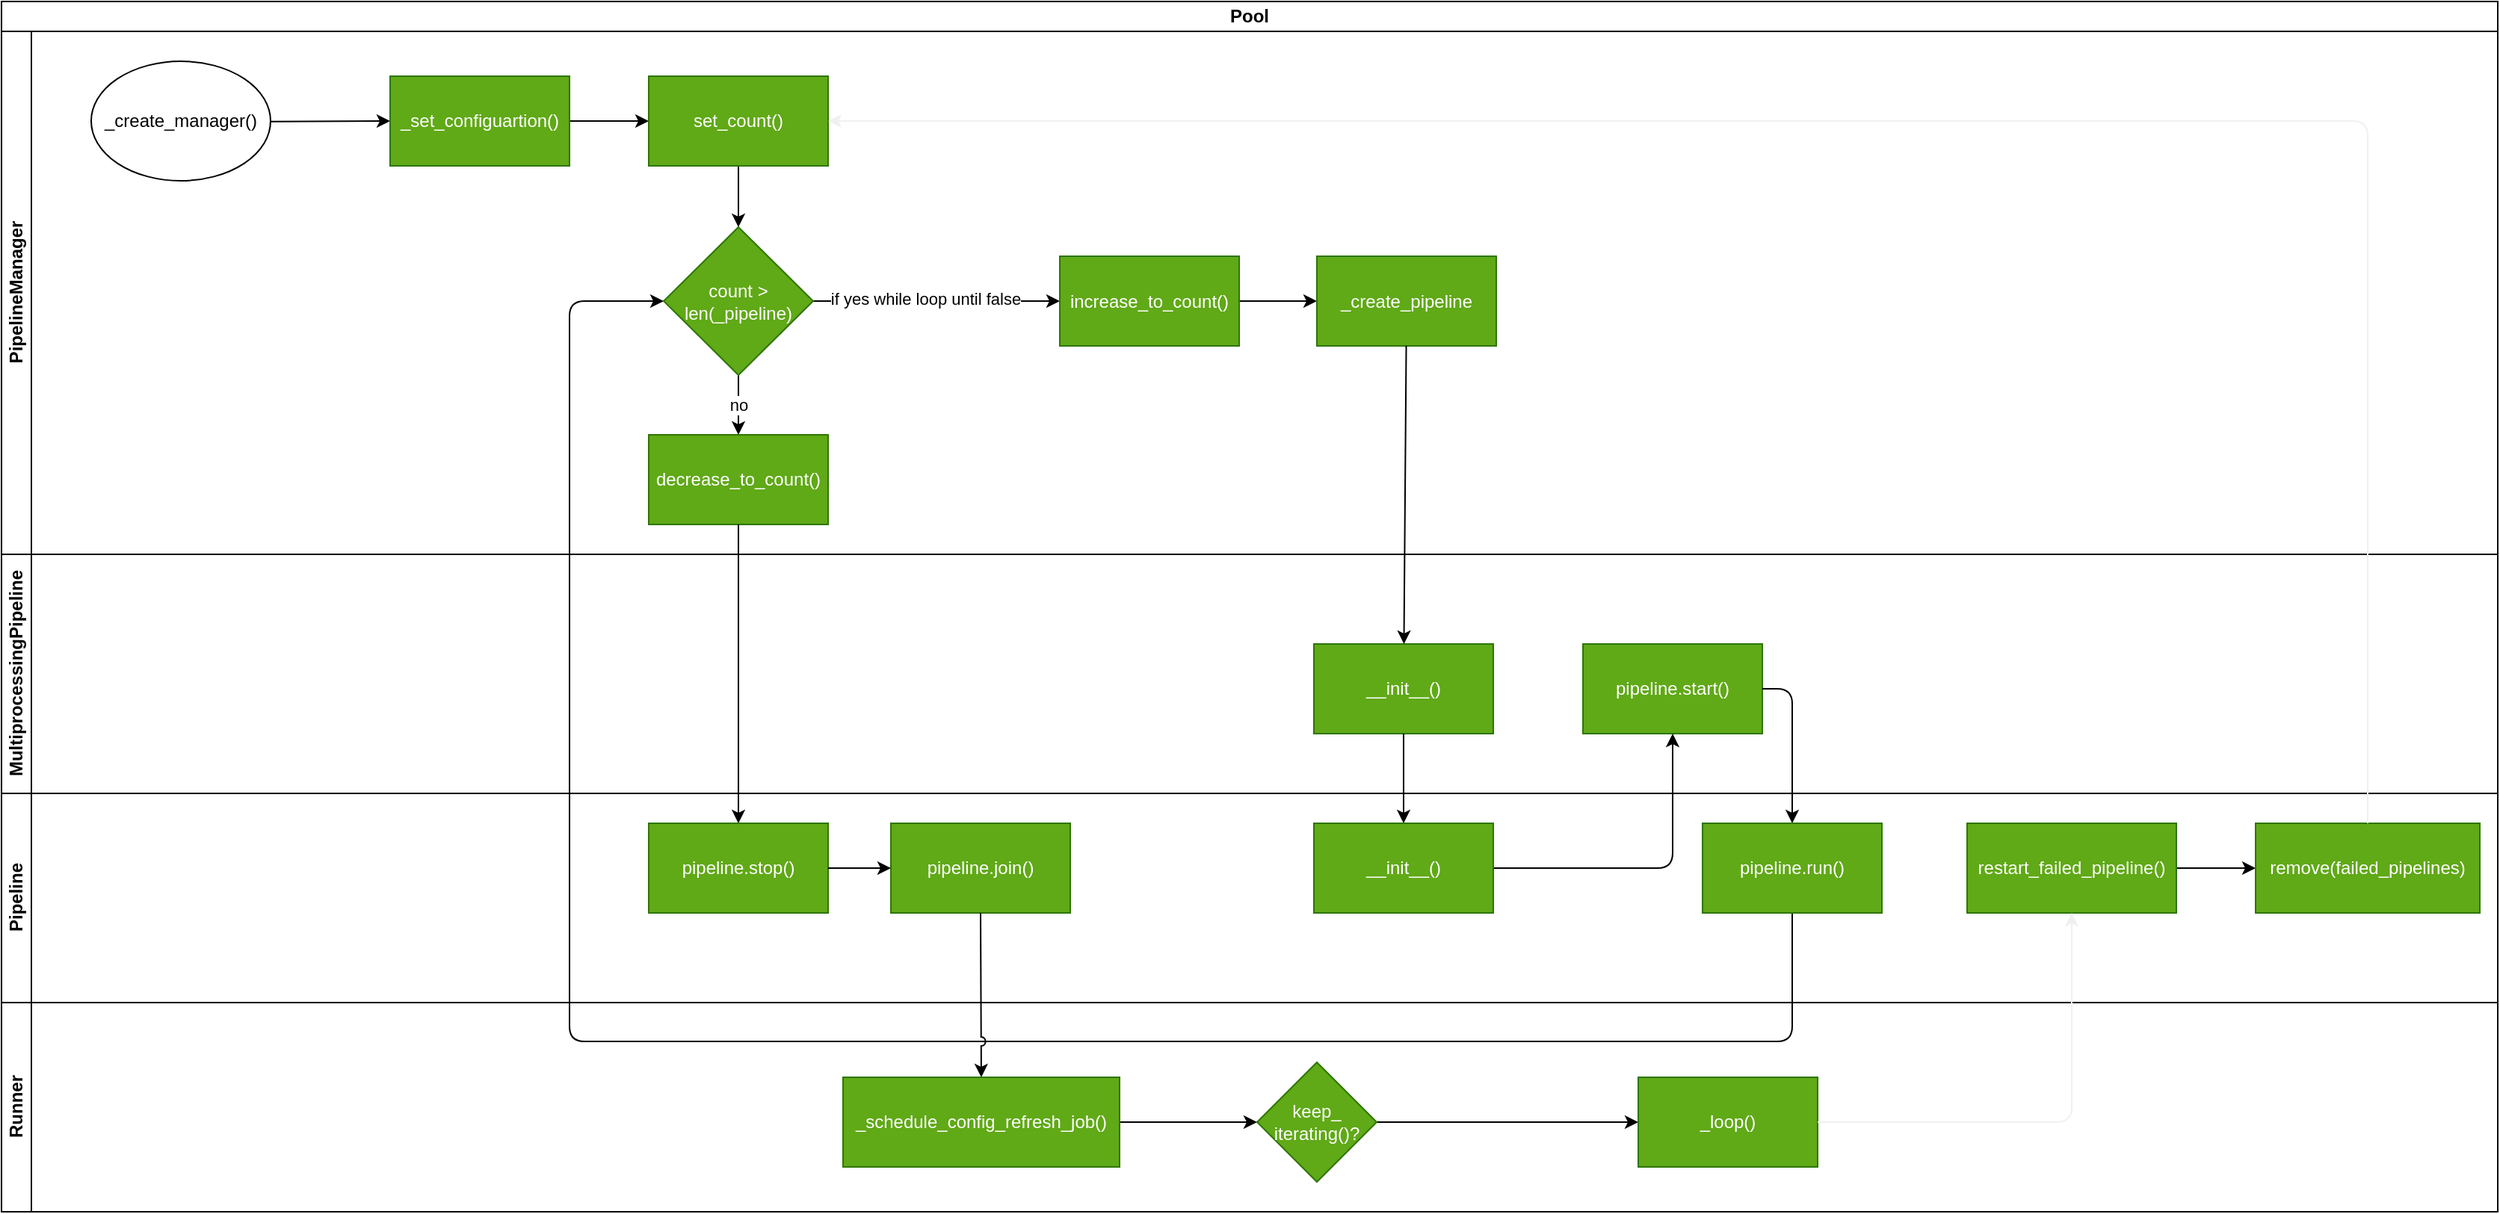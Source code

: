 <mxfile>
    <diagram id="SRfpee8Bwv2kgKTGE94v" name="Page-1">
        <mxGraphModel dx="2080" dy="1408" grid="1" gridSize="10" guides="1" tooltips="1" connect="1" arrows="1" fold="1" page="1" pageScale="1" pageWidth="850" pageHeight="1100" math="0" shadow="0">
            <root>
                <mxCell id="0"/>
                <mxCell id="1" parent="0"/>
                <mxCell id="9" value="Pool" style="swimlane;html=1;childLayout=stackLayout;resizeParent=1;resizeParentMax=0;horizontal=1;startSize=20;horizontalStack=0;whiteSpace=wrap;" vertex="1" parent="1">
                    <mxGeometry x="11" y="15" width="1670" height="810" as="geometry"/>
                </mxCell>
                <mxCell id="10" value="PipelineManager" style="swimlane;html=1;startSize=20;horizontal=0;" vertex="1" parent="9">
                    <mxGeometry y="20" width="1670" height="350" as="geometry"/>
                </mxCell>
                <mxCell id="15" value="" style="edgeStyle=none;html=1;" edge="1" parent="10" source="13" target="14">
                    <mxGeometry relative="1" as="geometry"/>
                </mxCell>
                <mxCell id="13" value="_create_manager()" style="ellipse;whiteSpace=wrap;html=1;" vertex="1" parent="10">
                    <mxGeometry x="60" y="20" width="120" height="80" as="geometry"/>
                </mxCell>
                <mxCell id="17" value="" style="edgeStyle=none;html=1;" edge="1" parent="10" source="14" target="16">
                    <mxGeometry relative="1" as="geometry"/>
                </mxCell>
                <mxCell id="14" value="_set_configuartion()" style="whiteSpace=wrap;html=1;fillColor=#60a917;fontColor=#ffffff;strokeColor=#2D7600;" vertex="1" parent="10">
                    <mxGeometry x="260" y="30" width="120" height="60" as="geometry"/>
                </mxCell>
                <mxCell id="21" value="" style="edgeStyle=none;html=1;" edge="1" parent="10" source="16" target="20">
                    <mxGeometry relative="1" as="geometry"/>
                </mxCell>
                <mxCell id="16" value="set_count()" style="whiteSpace=wrap;html=1;fillColor=#60a917;fontColor=#ffffff;strokeColor=#2D7600;" vertex="1" parent="10">
                    <mxGeometry x="433" y="30" width="120" height="60" as="geometry"/>
                </mxCell>
                <mxCell id="23" value="no" style="edgeStyle=none;html=1;" edge="1" parent="10" source="20" target="22">
                    <mxGeometry relative="1" as="geometry"/>
                </mxCell>
                <mxCell id="29" value="" style="edgeStyle=none;html=1;" edge="1" parent="10" source="20" target="28">
                    <mxGeometry relative="1" as="geometry"/>
                </mxCell>
                <mxCell id="40" value="if yes while loop until false" style="edgeLabel;html=1;align=center;verticalAlign=middle;resizable=0;points=[];" vertex="1" connectable="0" parent="29">
                    <mxGeometry x="-0.275" y="2" relative="1" as="geometry">
                        <mxPoint x="15" as="offset"/>
                    </mxGeometry>
                </mxCell>
                <mxCell id="20" value="count &amp;gt; len(_pipeline)" style="rhombus;whiteSpace=wrap;html=1;fillColor=#60a917;fontColor=#ffffff;strokeColor=#2D7600;" vertex="1" parent="10">
                    <mxGeometry x="443" y="131" width="100" height="99" as="geometry"/>
                </mxCell>
                <mxCell id="22" value="decrease_to_count()" style="whiteSpace=wrap;html=1;fillColor=#60a917;fontColor=#ffffff;strokeColor=#2D7600;" vertex="1" parent="10">
                    <mxGeometry x="433" y="270" width="120" height="60" as="geometry"/>
                </mxCell>
                <mxCell id="31" value="" style="edgeStyle=none;html=1;" edge="1" parent="10" source="28" target="30">
                    <mxGeometry relative="1" as="geometry"/>
                </mxCell>
                <mxCell id="28" value="increase_to_count()" style="whiteSpace=wrap;html=1;fillColor=#60a917;fontColor=#ffffff;strokeColor=#2D7600;" vertex="1" parent="10">
                    <mxGeometry x="708" y="150.5" width="120" height="60" as="geometry"/>
                </mxCell>
                <mxCell id="30" value="_create_pipeline" style="whiteSpace=wrap;html=1;fillColor=#60a917;fontColor=#ffffff;strokeColor=#2D7600;" vertex="1" parent="10">
                    <mxGeometry x="880" y="150.5" width="120" height="60" as="geometry"/>
                </mxCell>
                <mxCell id="12" value="MultiprocessingPipeline" style="swimlane;html=1;startSize=20;horizontal=0;" vertex="1" parent="9">
                    <mxGeometry y="370" width="1670" height="160" as="geometry"/>
                </mxCell>
                <mxCell id="32" value="__init__()" style="whiteSpace=wrap;html=1;fillColor=#60a917;fontColor=#ffffff;strokeColor=#2D7600;" vertex="1" parent="12">
                    <mxGeometry x="878" y="60" width="120" height="60" as="geometry"/>
                </mxCell>
                <mxCell id="36" value="pipeline.start()" style="whiteSpace=wrap;html=1;fillColor=#60a917;fontColor=#ffffff;strokeColor=#2D7600;" vertex="1" parent="12">
                    <mxGeometry x="1058" y="60" width="120" height="60" as="geometry"/>
                </mxCell>
                <mxCell id="24" style="edgeStyle=none;html=1;" edge="1" parent="9" source="22" target="25">
                    <mxGeometry relative="1" as="geometry">
                        <mxPoint x="673" y="630" as="targetPoint"/>
                    </mxGeometry>
                </mxCell>
                <mxCell id="33" value="" style="edgeStyle=none;html=1;" edge="1" parent="9" source="30" target="32">
                    <mxGeometry relative="1" as="geometry"/>
                </mxCell>
                <mxCell id="35" value="" style="edgeStyle=none;html=1;" edge="1" parent="9" source="32" target="34">
                    <mxGeometry relative="1" as="geometry"/>
                </mxCell>
                <mxCell id="37" value="" style="edgeStyle=orthogonalEdgeStyle;html=1;" edge="1" parent="9" source="34" target="36">
                    <mxGeometry relative="1" as="geometry"/>
                </mxCell>
                <mxCell id="39" value="" style="edgeStyle=orthogonalEdgeStyle;html=1;entryX=0.5;entryY=0;entryDx=0;entryDy=0;exitX=1;exitY=0.5;exitDx=0;exitDy=0;" edge="1" parent="9" source="36" target="38">
                    <mxGeometry relative="1" as="geometry">
                        <Array as="points">
                            <mxPoint x="1198" y="460"/>
                        </Array>
                    </mxGeometry>
                </mxCell>
                <mxCell id="42" style="edgeStyle=orthogonalEdgeStyle;html=1;entryX=0;entryY=0.5;entryDx=0;entryDy=0;exitX=0.5;exitY=1;exitDx=0;exitDy=0;" edge="1" parent="9" source="38" target="20">
                    <mxGeometry relative="1" as="geometry">
                        <Array as="points">
                            <mxPoint x="1198" y="696"/>
                            <mxPoint x="380" y="696"/>
                            <mxPoint x="380" y="200"/>
                        </Array>
                    </mxGeometry>
                </mxCell>
                <mxCell id="11" value="Pipeline" style="swimlane;html=1;startSize=20;horizontal=0;" vertex="1" parent="9">
                    <mxGeometry y="530" width="1670" height="140" as="geometry"/>
                </mxCell>
                <mxCell id="26" value="pipeline.join()" style="whiteSpace=wrap;html=1;rounded=0;fillColor=#60a917;fontColor=#ffffff;strokeColor=#2D7600;" vertex="1" parent="11">
                    <mxGeometry x="595" y="20" width="120" height="60" as="geometry"/>
                </mxCell>
                <mxCell id="25" value="pipeline.stop()" style="rounded=0;whiteSpace=wrap;html=1;fillColor=#60a917;fontColor=#ffffff;strokeColor=#2D7600;" vertex="1" parent="11">
                    <mxGeometry x="433" y="20" width="120" height="60" as="geometry"/>
                </mxCell>
                <mxCell id="27" value="" style="edgeStyle=none;html=1;" edge="1" parent="11" source="25" target="26">
                    <mxGeometry relative="1" as="geometry"/>
                </mxCell>
                <mxCell id="34" value="__init__()" style="whiteSpace=wrap;html=1;fillColor=#60a917;fontColor=#ffffff;strokeColor=#2D7600;" vertex="1" parent="11">
                    <mxGeometry x="878" y="20" width="120" height="60" as="geometry"/>
                </mxCell>
                <mxCell id="38" value="pipeline.run()" style="whiteSpace=wrap;html=1;fillColor=#60a917;fontColor=#ffffff;strokeColor=#2D7600;" vertex="1" parent="11">
                    <mxGeometry x="1138" y="20" width="120" height="60" as="geometry"/>
                </mxCell>
                <mxCell id="60" value="" style="edgeStyle=orthogonalEdgeStyle;jumpStyle=arc;html=1;" edge="1" parent="11" source="57" target="59">
                    <mxGeometry relative="1" as="geometry"/>
                </mxCell>
                <mxCell id="57" value="restart_failed_pipeline()" style="whiteSpace=wrap;html=1;rounded=0;fillColor=#60a917;fontColor=#ffffff;strokeColor=#2D7600;" vertex="1" parent="11">
                    <mxGeometry x="1315" y="20" width="140" height="60" as="geometry"/>
                </mxCell>
                <mxCell id="59" value="remove(failed_pipelines)" style="whiteSpace=wrap;html=1;rounded=0;fillColor=#60a917;fontColor=#ffffff;strokeColor=#2D7600;" vertex="1" parent="11">
                    <mxGeometry x="1508" y="20" width="150" height="60" as="geometry"/>
                </mxCell>
                <mxCell id="43" value="Runner" style="swimlane;html=1;startSize=20;horizontal=0;" vertex="1" parent="9">
                    <mxGeometry y="670" width="1670" height="140" as="geometry"/>
                </mxCell>
                <mxCell id="56" value="" style="edgeStyle=orthogonalEdgeStyle;jumpStyle=arc;html=1;" edge="1" parent="43" source="53" target="55">
                    <mxGeometry relative="1" as="geometry"/>
                </mxCell>
                <mxCell id="53" value="keep_&lt;br&gt;iterating()?" style="rhombus;whiteSpace=wrap;html=1;rounded=0;fillColor=#60a917;fontColor=#ffffff;strokeColor=#2D7600;" vertex="1" parent="43">
                    <mxGeometry x="840" y="40" width="80" height="80" as="geometry"/>
                </mxCell>
                <mxCell id="55" value="_loop()" style="whiteSpace=wrap;html=1;rounded=0;fillColor=#60a917;fontColor=#ffffff;strokeColor=#2D7600;" vertex="1" parent="43">
                    <mxGeometry x="1095" y="50" width="120" height="60" as="geometry"/>
                </mxCell>
                <mxCell id="58" value="" style="edgeStyle=orthogonalEdgeStyle;jumpStyle=arc;html=1;strokeColor=#F0F0F0;" edge="1" parent="9" source="55" target="57">
                    <mxGeometry relative="1" as="geometry"/>
                </mxCell>
                <mxCell id="61" style="edgeStyle=orthogonalEdgeStyle;jumpStyle=arc;html=1;entryX=1;entryY=0.5;entryDx=0;entryDy=0;fillColor=#60a917;strokeColor=#F0F0F0;exitX=0.5;exitY=0;exitDx=0;exitDy=0;" edge="1" parent="9" source="59" target="16">
                    <mxGeometry relative="1" as="geometry">
                        <Array as="points">
                            <mxPoint x="1583" y="80"/>
                        </Array>
                    </mxGeometry>
                </mxCell>
                <mxCell id="49" style="edgeStyle=orthogonalEdgeStyle;html=1;jumpStyle=arc;" edge="1" parent="1" source="26" target="50">
                    <mxGeometry relative="1" as="geometry">
                        <mxPoint x="666" y="835" as="targetPoint"/>
                    </mxGeometry>
                </mxCell>
                <mxCell id="54" value="" style="edgeStyle=orthogonalEdgeStyle;jumpStyle=arc;html=1;" edge="1" parent="1" source="50" target="53">
                    <mxGeometry relative="1" as="geometry"/>
                </mxCell>
                <mxCell id="50" value="_schedule_config_refresh_job()" style="rounded=0;whiteSpace=wrap;html=1;fillColor=#60a917;fontColor=#ffffff;strokeColor=#2D7600;" vertex="1" parent="1">
                    <mxGeometry x="574" y="735" width="185" height="60" as="geometry"/>
                </mxCell>
            </root>
        </mxGraphModel>
    </diagram>
</mxfile>